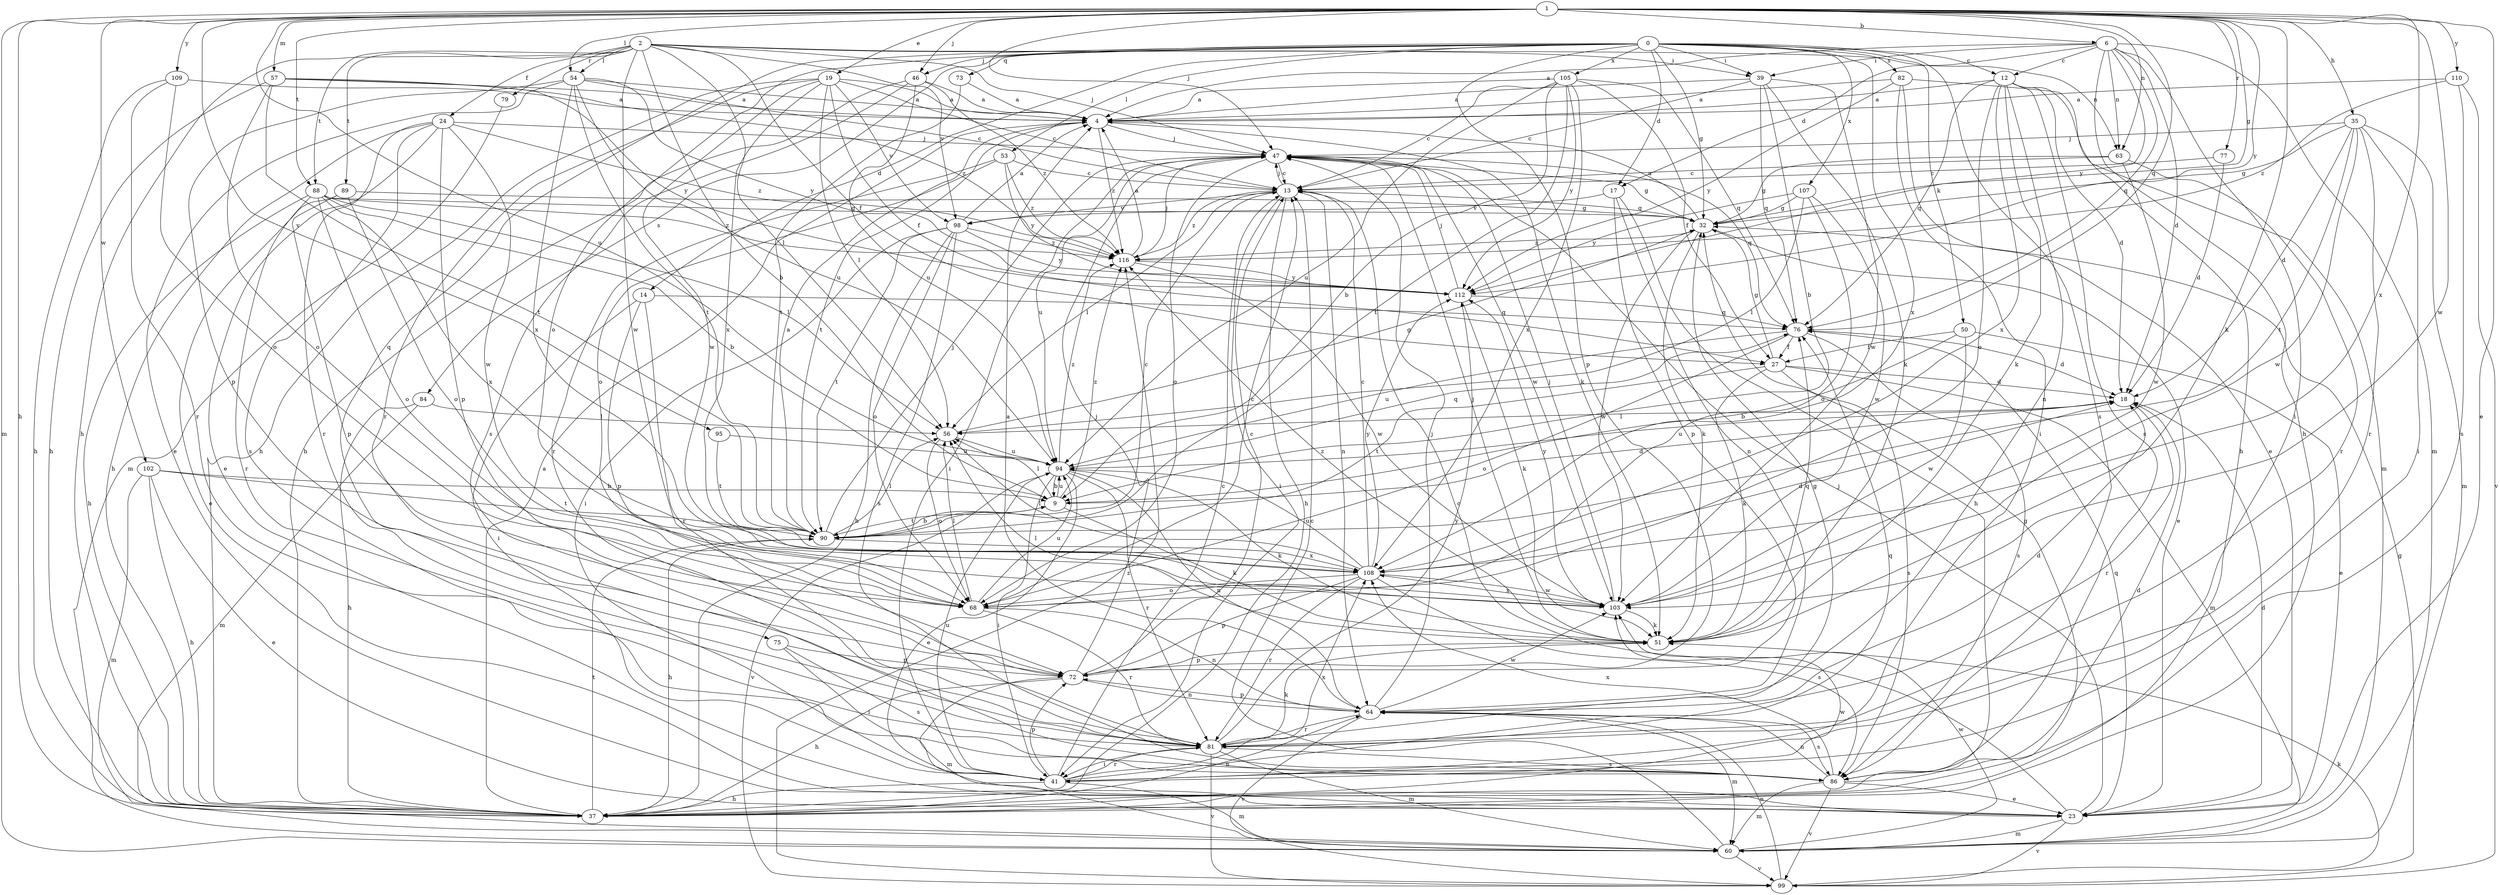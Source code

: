 strict digraph  {
0;
1;
2;
4;
6;
9;
12;
13;
14;
17;
18;
19;
23;
24;
27;
32;
35;
37;
39;
41;
46;
47;
50;
51;
53;
54;
56;
57;
60;
63;
64;
68;
72;
73;
75;
76;
77;
79;
81;
82;
84;
86;
88;
89;
90;
94;
95;
98;
99;
102;
103;
105;
107;
108;
109;
110;
112;
116;
0 -> 12  [label=c];
0 -> 14  [label=d];
0 -> 17  [label=d];
0 -> 32  [label=g];
0 -> 39  [label=i];
0 -> 46  [label=j];
0 -> 50  [label=k];
0 -> 53  [label=l];
0 -> 68  [label=o];
0 -> 72  [label=p];
0 -> 73  [label=q];
0 -> 75  [label=q];
0 -> 82  [label=s];
0 -> 84  [label=s];
0 -> 86  [label=s];
0 -> 105  [label=x];
0 -> 107  [label=x];
0 -> 108  [label=x];
1 -> 6  [label=b];
1 -> 19  [label=e];
1 -> 23  [label=e];
1 -> 32  [label=g];
1 -> 35  [label=h];
1 -> 37  [label=h];
1 -> 46  [label=j];
1 -> 47  [label=j];
1 -> 51  [label=k];
1 -> 54  [label=l];
1 -> 57  [label=m];
1 -> 60  [label=m];
1 -> 63  [label=n];
1 -> 76  [label=q];
1 -> 77  [label=r];
1 -> 88  [label=t];
1 -> 94  [label=u];
1 -> 95  [label=v];
1 -> 102  [label=w];
1 -> 103  [label=w];
1 -> 108  [label=x];
1 -> 109  [label=y];
1 -> 110  [label=y];
1 -> 112  [label=y];
2 -> 9  [label=b];
2 -> 24  [label=f];
2 -> 27  [label=f];
2 -> 37  [label=h];
2 -> 39  [label=i];
2 -> 47  [label=j];
2 -> 54  [label=l];
2 -> 56  [label=l];
2 -> 63  [label=n];
2 -> 79  [label=r];
2 -> 88  [label=t];
2 -> 89  [label=t];
2 -> 98  [label=v];
2 -> 103  [label=w];
4 -> 47  [label=j];
4 -> 51  [label=k];
4 -> 90  [label=t];
4 -> 116  [label=z];
6 -> 4  [label=a];
6 -> 12  [label=c];
6 -> 17  [label=d];
6 -> 18  [label=d];
6 -> 37  [label=h];
6 -> 39  [label=i];
6 -> 41  [label=i];
6 -> 60  [label=m];
6 -> 63  [label=n];
6 -> 76  [label=q];
6 -> 112  [label=y];
9 -> 18  [label=d];
9 -> 51  [label=k];
9 -> 56  [label=l];
9 -> 90  [label=t];
9 -> 94  [label=u];
9 -> 116  [label=z];
12 -> 4  [label=a];
12 -> 18  [label=d];
12 -> 37  [label=h];
12 -> 51  [label=k];
12 -> 64  [label=n];
12 -> 68  [label=o];
12 -> 76  [label=q];
12 -> 86  [label=s];
12 -> 108  [label=x];
13 -> 32  [label=g];
13 -> 37  [label=h];
13 -> 41  [label=i];
13 -> 47  [label=j];
13 -> 56  [label=l];
13 -> 64  [label=n];
13 -> 98  [label=v];
13 -> 116  [label=z];
14 -> 41  [label=i];
14 -> 72  [label=p];
14 -> 76  [label=q];
14 -> 81  [label=r];
17 -> 37  [label=h];
17 -> 64  [label=n];
17 -> 72  [label=p];
17 -> 98  [label=v];
18 -> 56  [label=l];
18 -> 81  [label=r];
18 -> 94  [label=u];
19 -> 4  [label=a];
19 -> 13  [label=c];
19 -> 27  [label=f];
19 -> 37  [label=h];
19 -> 56  [label=l];
19 -> 81  [label=r];
19 -> 98  [label=v];
19 -> 103  [label=w];
19 -> 108  [label=x];
23 -> 13  [label=c];
23 -> 18  [label=d];
23 -> 47  [label=j];
23 -> 60  [label=m];
23 -> 76  [label=q];
23 -> 99  [label=v];
24 -> 23  [label=e];
24 -> 37  [label=h];
24 -> 47  [label=j];
24 -> 72  [label=p];
24 -> 81  [label=r];
24 -> 86  [label=s];
24 -> 103  [label=w];
24 -> 116  [label=z];
27 -> 18  [label=d];
27 -> 32  [label=g];
27 -> 51  [label=k];
27 -> 60  [label=m];
27 -> 86  [label=s];
27 -> 90  [label=t];
32 -> 4  [label=a];
32 -> 23  [label=e];
32 -> 51  [label=k];
32 -> 103  [label=w];
32 -> 116  [label=z];
35 -> 18  [label=d];
35 -> 32  [label=g];
35 -> 41  [label=i];
35 -> 47  [label=j];
35 -> 60  [label=m];
35 -> 81  [label=r];
35 -> 90  [label=t];
35 -> 103  [label=w];
37 -> 4  [label=a];
37 -> 32  [label=g];
37 -> 64  [label=n];
37 -> 90  [label=t];
37 -> 103  [label=w];
39 -> 4  [label=a];
39 -> 9  [label=b];
39 -> 13  [label=c];
39 -> 51  [label=k];
39 -> 76  [label=q];
39 -> 103  [label=w];
41 -> 13  [label=c];
41 -> 37  [label=h];
41 -> 60  [label=m];
41 -> 72  [label=p];
41 -> 76  [label=q];
41 -> 81  [label=r];
41 -> 94  [label=u];
41 -> 108  [label=x];
46 -> 4  [label=a];
46 -> 37  [label=h];
46 -> 86  [label=s];
46 -> 94  [label=u];
46 -> 116  [label=z];
47 -> 13  [label=c];
47 -> 32  [label=g];
47 -> 41  [label=i];
47 -> 68  [label=o];
47 -> 76  [label=q];
47 -> 94  [label=u];
47 -> 103  [label=w];
50 -> 9  [label=b];
50 -> 23  [label=e];
50 -> 27  [label=f];
50 -> 103  [label=w];
51 -> 47  [label=j];
51 -> 56  [label=l];
51 -> 72  [label=p];
51 -> 76  [label=q];
51 -> 116  [label=z];
53 -> 13  [label=c];
53 -> 68  [label=o];
53 -> 81  [label=r];
53 -> 112  [label=y];
53 -> 116  [label=z];
54 -> 4  [label=a];
54 -> 13  [label=c];
54 -> 23  [label=e];
54 -> 72  [label=p];
54 -> 90  [label=t];
54 -> 94  [label=u];
54 -> 108  [label=x];
54 -> 112  [label=y];
56 -> 32  [label=g];
56 -> 68  [label=o];
56 -> 94  [label=u];
57 -> 4  [label=a];
57 -> 37  [label=h];
57 -> 68  [label=o];
57 -> 90  [label=t];
57 -> 112  [label=y];
57 -> 116  [label=z];
60 -> 13  [label=c];
60 -> 99  [label=v];
60 -> 103  [label=w];
63 -> 13  [label=c];
63 -> 32  [label=g];
63 -> 81  [label=r];
63 -> 103  [label=w];
64 -> 4  [label=a];
64 -> 18  [label=d];
64 -> 47  [label=j];
64 -> 60  [label=m];
64 -> 72  [label=p];
64 -> 81  [label=r];
64 -> 86  [label=s];
64 -> 99  [label=v];
64 -> 103  [label=w];
68 -> 13  [label=c];
68 -> 56  [label=l];
68 -> 64  [label=n];
68 -> 81  [label=r];
68 -> 94  [label=u];
72 -> 13  [label=c];
72 -> 37  [label=h];
72 -> 47  [label=j];
72 -> 60  [label=m];
72 -> 64  [label=n];
73 -> 4  [label=a];
73 -> 90  [label=t];
75 -> 41  [label=i];
75 -> 72  [label=p];
75 -> 86  [label=s];
76 -> 18  [label=d];
76 -> 27  [label=f];
76 -> 68  [label=o];
76 -> 86  [label=s];
76 -> 94  [label=u];
77 -> 13  [label=c];
77 -> 18  [label=d];
79 -> 60  [label=m];
81 -> 32  [label=g];
81 -> 41  [label=i];
81 -> 51  [label=k];
81 -> 60  [label=m];
81 -> 86  [label=s];
81 -> 99  [label=v];
81 -> 112  [label=y];
82 -> 4  [label=a];
82 -> 23  [label=e];
82 -> 41  [label=i];
82 -> 60  [label=m];
82 -> 112  [label=y];
84 -> 37  [label=h];
84 -> 56  [label=l];
84 -> 60  [label=m];
86 -> 18  [label=d];
86 -> 23  [label=e];
86 -> 60  [label=m];
86 -> 64  [label=n];
86 -> 99  [label=v];
86 -> 108  [label=x];
88 -> 9  [label=b];
88 -> 32  [label=g];
88 -> 37  [label=h];
88 -> 56  [label=l];
88 -> 68  [label=o];
88 -> 81  [label=r];
88 -> 108  [label=x];
88 -> 116  [label=z];
89 -> 23  [label=e];
89 -> 32  [label=g];
89 -> 68  [label=o];
89 -> 72  [label=p];
90 -> 4  [label=a];
90 -> 9  [label=b];
90 -> 13  [label=c];
90 -> 37  [label=h];
90 -> 47  [label=j];
90 -> 56  [label=l];
90 -> 108  [label=x];
94 -> 9  [label=b];
94 -> 23  [label=e];
94 -> 41  [label=i];
94 -> 51  [label=k];
94 -> 64  [label=n];
94 -> 76  [label=q];
94 -> 81  [label=r];
94 -> 99  [label=v];
94 -> 116  [label=z];
95 -> 90  [label=t];
95 -> 94  [label=u];
98 -> 4  [label=a];
98 -> 37  [label=h];
98 -> 41  [label=i];
98 -> 68  [label=o];
98 -> 86  [label=s];
98 -> 90  [label=t];
98 -> 112  [label=y];
98 -> 116  [label=z];
99 -> 32  [label=g];
99 -> 51  [label=k];
99 -> 64  [label=n];
99 -> 116  [label=z];
102 -> 9  [label=b];
102 -> 23  [label=e];
102 -> 37  [label=h];
102 -> 60  [label=m];
102 -> 90  [label=t];
103 -> 47  [label=j];
103 -> 51  [label=k];
103 -> 108  [label=x];
103 -> 112  [label=y];
105 -> 4  [label=a];
105 -> 9  [label=b];
105 -> 13  [label=c];
105 -> 27  [label=f];
105 -> 76  [label=q];
105 -> 90  [label=t];
105 -> 94  [label=u];
105 -> 108  [label=x];
105 -> 112  [label=y];
107 -> 32  [label=g];
107 -> 56  [label=l];
107 -> 68  [label=o];
107 -> 103  [label=w];
107 -> 112  [label=y];
108 -> 13  [label=c];
108 -> 18  [label=d];
108 -> 56  [label=l];
108 -> 68  [label=o];
108 -> 72  [label=p];
108 -> 81  [label=r];
108 -> 86  [label=s];
108 -> 94  [label=u];
108 -> 103  [label=w];
108 -> 112  [label=y];
109 -> 4  [label=a];
109 -> 37  [label=h];
109 -> 68  [label=o];
109 -> 81  [label=r];
110 -> 4  [label=a];
110 -> 86  [label=s];
110 -> 99  [label=v];
110 -> 116  [label=z];
112 -> 47  [label=j];
112 -> 51  [label=k];
112 -> 76  [label=q];
116 -> 4  [label=a];
116 -> 47  [label=j];
116 -> 103  [label=w];
116 -> 112  [label=y];
}
